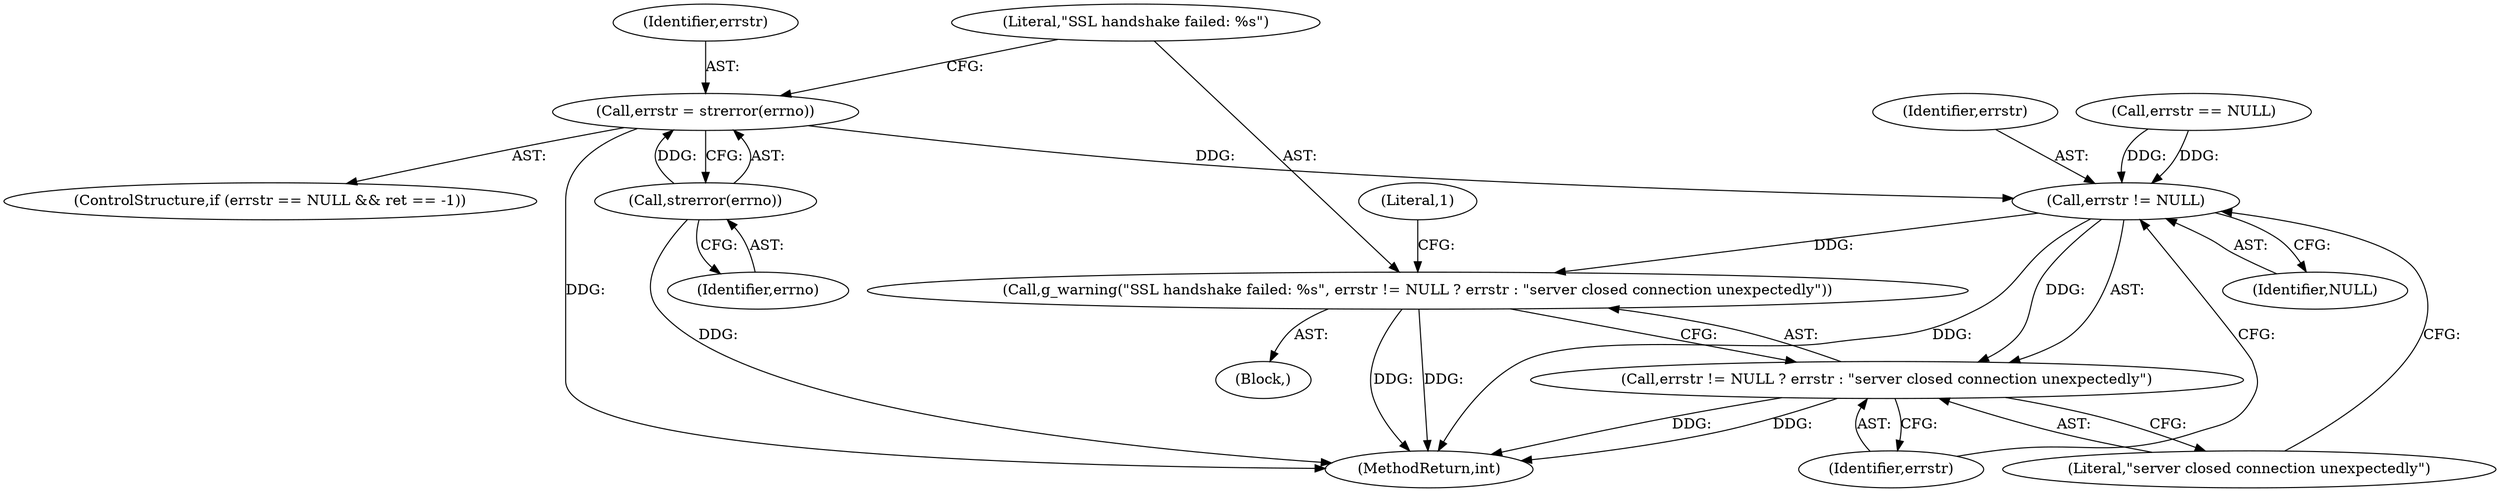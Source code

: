 digraph "0_irssi-proxy_85bbc05b21678e80423815d2ef1dfe26208491ab_0@API" {
"1000161" [label="(Call,errstr = strerror(errno))"];
"1000163" [label="(Call,strerror(errno))"];
"1000168" [label="(Call,errstr != NULL)"];
"1000165" [label="(Call,g_warning(\"SSL handshake failed: %s\", errstr != NULL ? errstr : \"server closed connection unexpectedly\"))"];
"1000167" [label="(Call,errstr != NULL ? errstr : \"server closed connection unexpectedly\")"];
"1000152" [label="(ControlStructure,if (errstr == NULL && ret == -1))"];
"1000172" [label="(Literal,\"server closed connection unexpectedly\")"];
"1000162" [label="(Identifier,errstr)"];
"1000164" [label="(Identifier,errno)"];
"1000170" [label="(Identifier,NULL)"];
"1000154" [label="(Call,errstr == NULL)"];
"1000175" [label="(Literal,1)"];
"1000161" [label="(Call,errstr = strerror(errno))"];
"1000234" [label="(MethodReturn,int)"];
"1000166" [label="(Literal,\"SSL handshake failed: %s\")"];
"1000168" [label="(Call,errstr != NULL)"];
"1000167" [label="(Call,errstr != NULL ? errstr : \"server closed connection unexpectedly\")"];
"1000165" [label="(Call,g_warning(\"SSL handshake failed: %s\", errstr != NULL ? errstr : \"server closed connection unexpectedly\"))"];
"1000163" [label="(Call,strerror(errno))"];
"1000133" [label="(Block,)"];
"1000171" [label="(Identifier,errstr)"];
"1000169" [label="(Identifier,errstr)"];
"1000161" -> "1000152"  [label="AST: "];
"1000161" -> "1000163"  [label="CFG: "];
"1000162" -> "1000161"  [label="AST: "];
"1000163" -> "1000161"  [label="AST: "];
"1000166" -> "1000161"  [label="CFG: "];
"1000161" -> "1000234"  [label="DDG: "];
"1000163" -> "1000161"  [label="DDG: "];
"1000161" -> "1000168"  [label="DDG: "];
"1000163" -> "1000164"  [label="CFG: "];
"1000164" -> "1000163"  [label="AST: "];
"1000163" -> "1000234"  [label="DDG: "];
"1000168" -> "1000167"  [label="AST: "];
"1000168" -> "1000170"  [label="CFG: "];
"1000169" -> "1000168"  [label="AST: "];
"1000170" -> "1000168"  [label="AST: "];
"1000171" -> "1000168"  [label="CFG: "];
"1000172" -> "1000168"  [label="CFG: "];
"1000168" -> "1000234"  [label="DDG: "];
"1000168" -> "1000165"  [label="DDG: "];
"1000154" -> "1000168"  [label="DDG: "];
"1000154" -> "1000168"  [label="DDG: "];
"1000168" -> "1000167"  [label="DDG: "];
"1000165" -> "1000133"  [label="AST: "];
"1000165" -> "1000167"  [label="CFG: "];
"1000166" -> "1000165"  [label="AST: "];
"1000167" -> "1000165"  [label="AST: "];
"1000175" -> "1000165"  [label="CFG: "];
"1000165" -> "1000234"  [label="DDG: "];
"1000165" -> "1000234"  [label="DDG: "];
"1000167" -> "1000171"  [label="CFG: "];
"1000167" -> "1000172"  [label="CFG: "];
"1000171" -> "1000167"  [label="AST: "];
"1000172" -> "1000167"  [label="AST: "];
"1000167" -> "1000234"  [label="DDG: "];
"1000167" -> "1000234"  [label="DDG: "];
}
